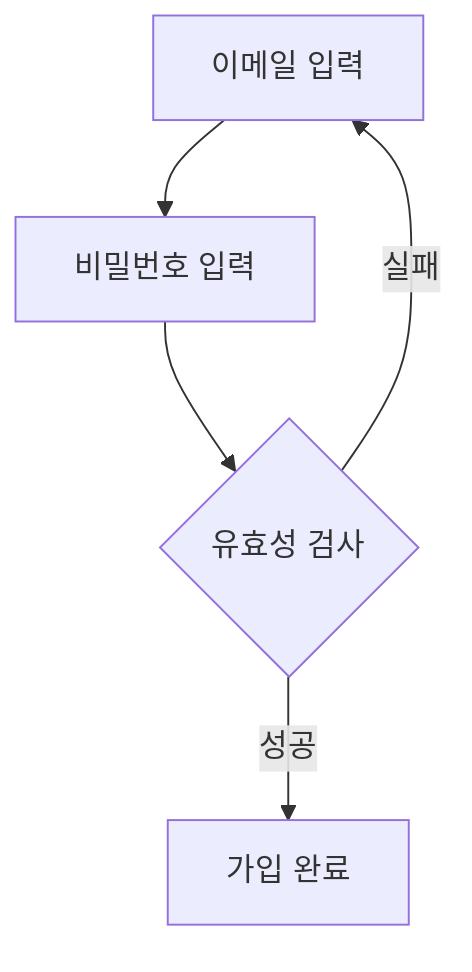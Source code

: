 flowchart TD
    A[이메일 입력] --> B[비밀번호 입력]
    B --> C{유효성 검사}
    C -->|성공| D[가입 완료]
    C -->|실패| A